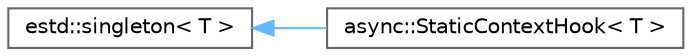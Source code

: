 digraph "Graphical Class Hierarchy"
{
 // LATEX_PDF_SIZE
  bgcolor="transparent";
  edge [fontname=Helvetica,fontsize=10,labelfontname=Helvetica,labelfontsize=10];
  node [fontname=Helvetica,fontsize=10,shape=box,height=0.2,width=0.4];
  rankdir="LR";
  Node0 [id="Node000000",label="estd::singleton\< T \>",height=0.2,width=0.4,color="grey40", fillcolor="white", style="filled",URL="$d8/d1a/classestd_1_1singleton.html",tooltip=" "];
  Node0 -> Node1 [id="edge135_Node000000_Node000001",dir="back",color="steelblue1",style="solid",tooltip=" "];
  Node1 [id="Node000001",label="async::StaticContextHook\< T \>",height=0.2,width=0.4,color="grey40", fillcolor="white", style="filled",URL="$d1/d1a/classasync_1_1StaticContextHook.html",tooltip=" "];
}
